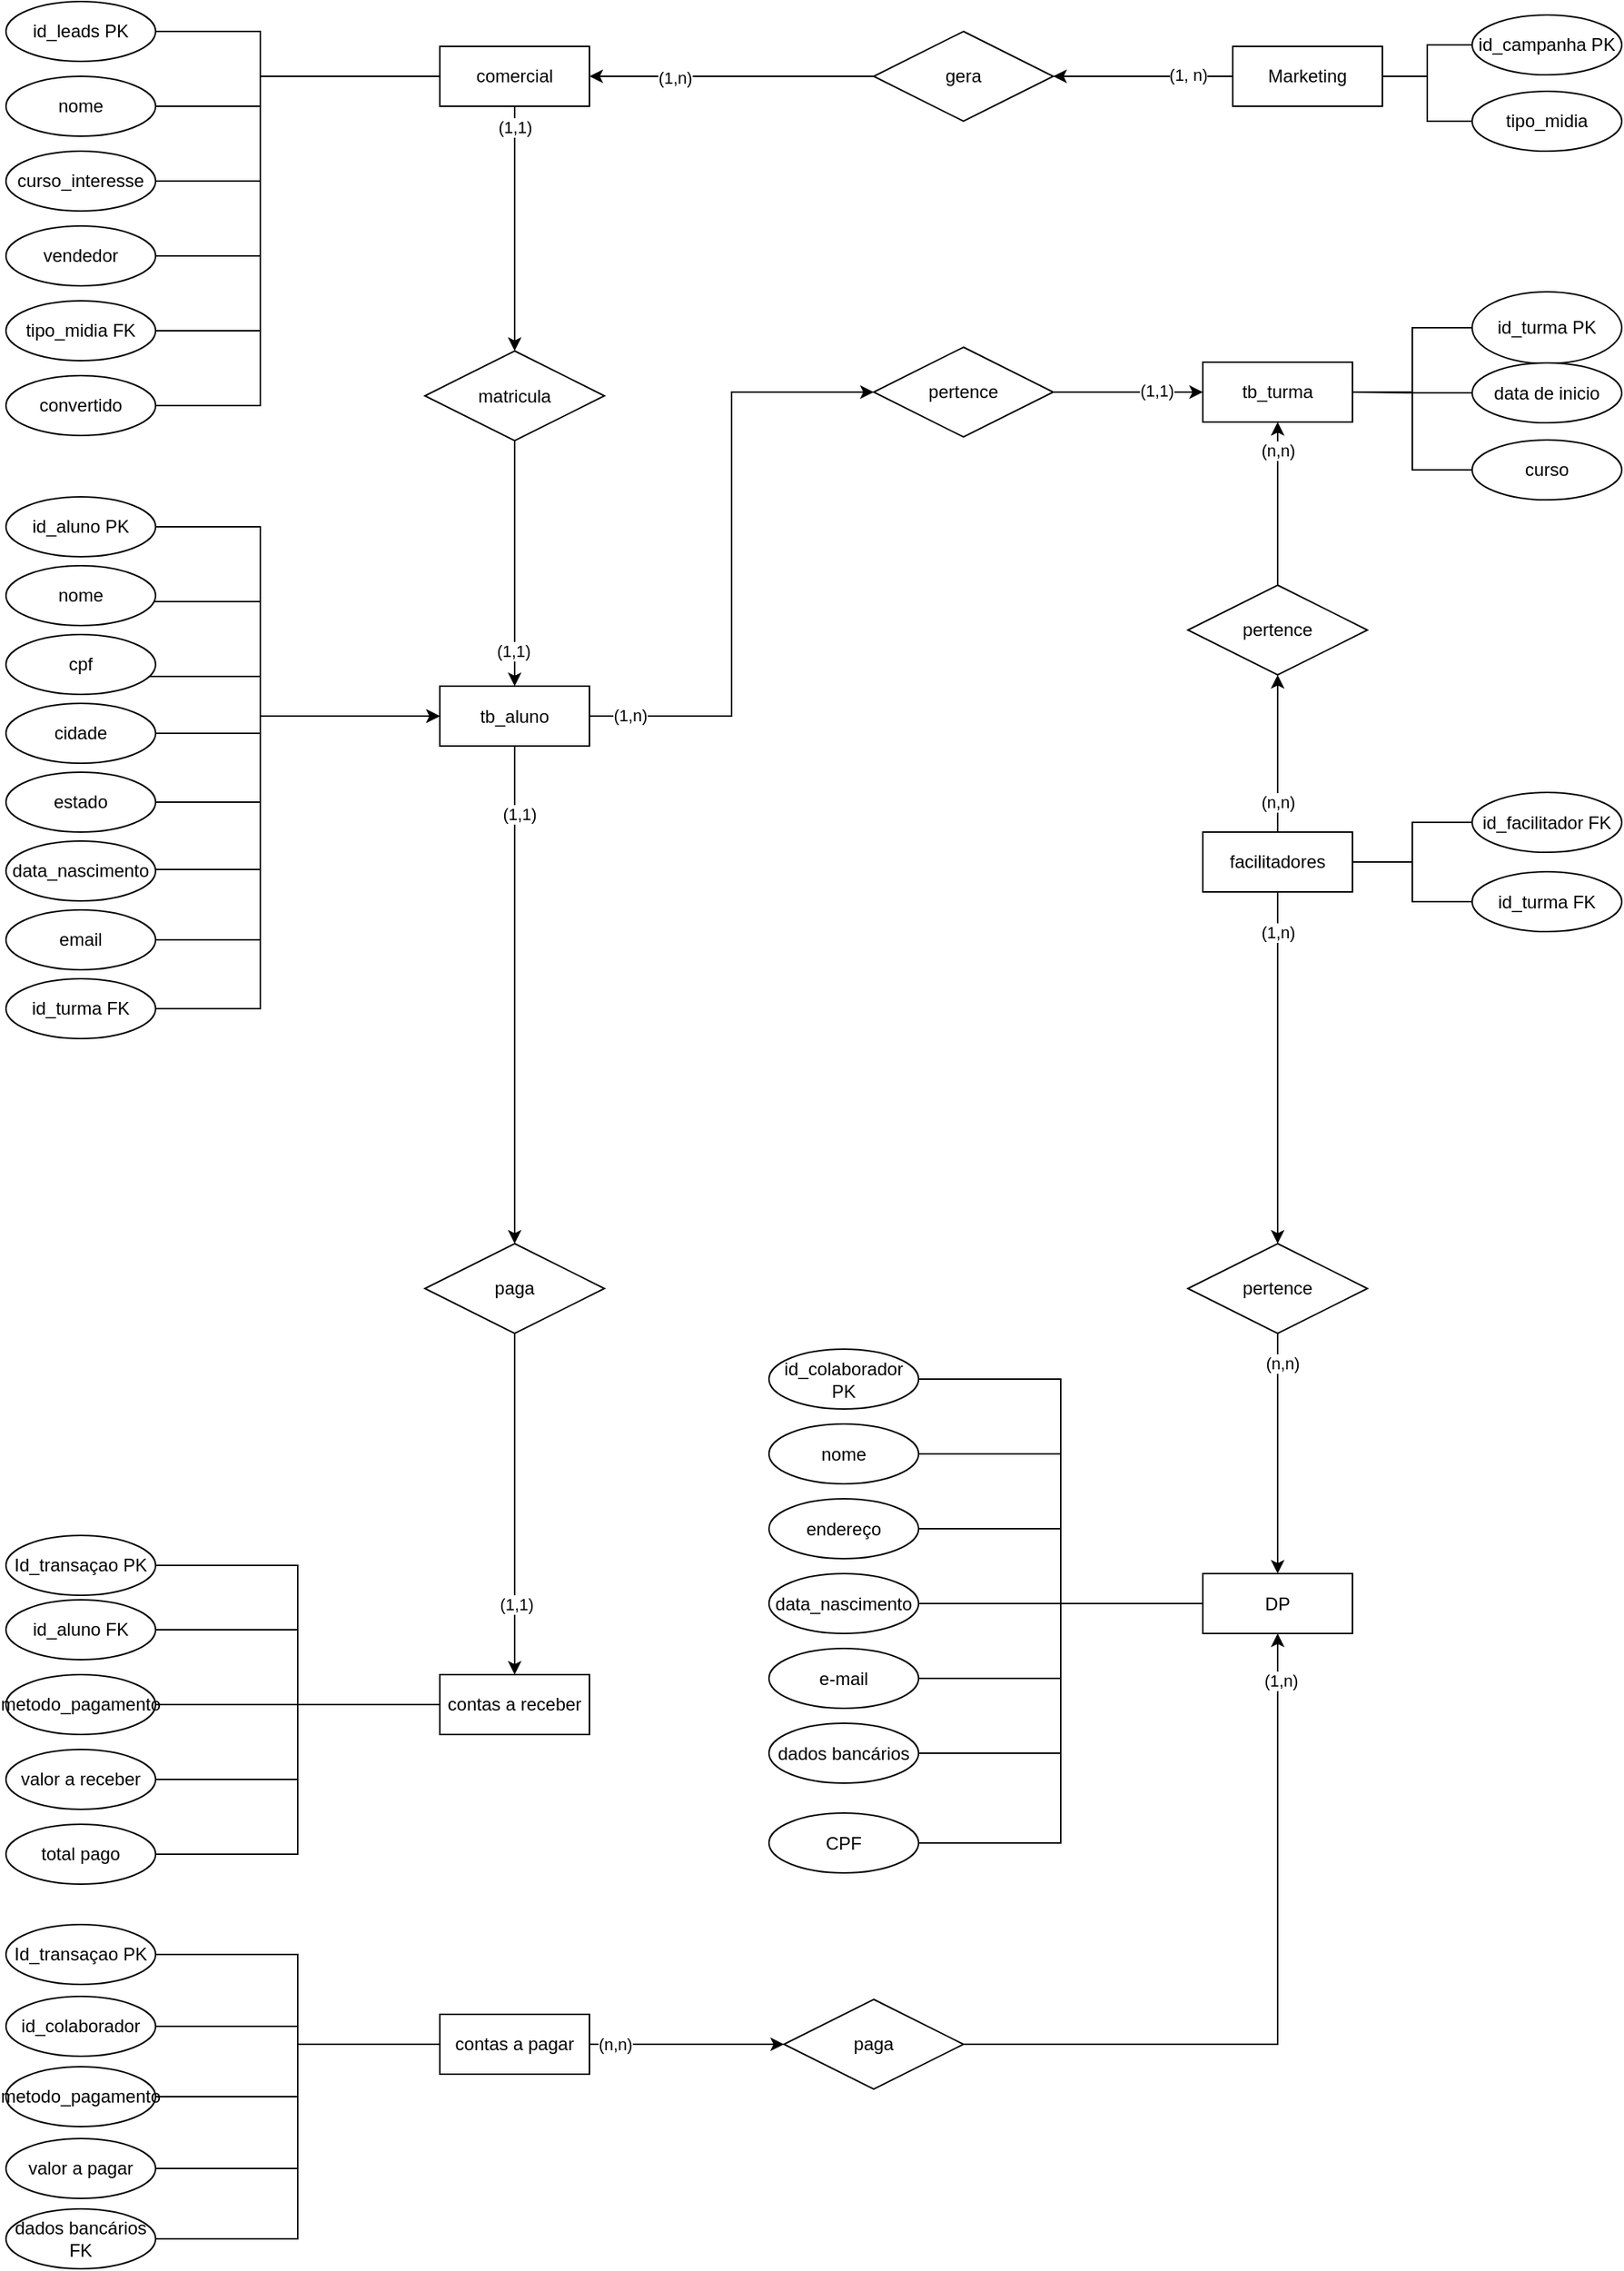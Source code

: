 <mxfile version="16.2.7" type="github">
  <diagram id="YJDorFOKSxrE0az7E-os" name="Page-1">
    <mxGraphModel dx="2595" dy="2390" grid="1" gridSize="10" guides="1" tooltips="1" connect="1" arrows="1" fold="1" page="1" pageScale="1" pageWidth="1169" pageHeight="827" math="0" shadow="0">
      <root>
        <mxCell id="0" />
        <mxCell id="1" parent="0" />
        <mxCell id="yTfPNT7VYN94s2qLSQWw-293" value="" style="edgeStyle=orthogonalEdgeStyle;rounded=0;orthogonalLoop=1;jettySize=auto;html=1;entryX=0;entryY=0.5;entryDx=0;entryDy=0;" parent="1" source="yTfPNT7VYN94s2qLSQWw-297" target="yTfPNT7VYN94s2qLSQWw-324" edge="1">
          <mxGeometry relative="1" as="geometry" />
        </mxCell>
        <mxCell id="yTfPNT7VYN94s2qLSQWw-294" value="(1,n)" style="edgeLabel;html=1;align=center;verticalAlign=middle;resizable=0;points=[];" parent="yTfPNT7VYN94s2qLSQWw-293" vertex="1" connectable="0">
          <mxGeometry x="-0.868" y="2" relative="1" as="geometry">
            <mxPoint y="1" as="offset" />
          </mxGeometry>
        </mxCell>
        <mxCell id="yTfPNT7VYN94s2qLSQWw-295" value="" style="edgeStyle=orthogonalEdgeStyle;rounded=0;orthogonalLoop=1;jettySize=auto;html=1;entryX=0.5;entryY=0;entryDx=0;entryDy=0;" parent="1" source="yTfPNT7VYN94s2qLSQWw-297" target="yTfPNT7VYN94s2qLSQWw-396" edge="1">
          <mxGeometry relative="1" as="geometry">
            <mxPoint x="-830" y="-1044" as="targetPoint" />
          </mxGeometry>
        </mxCell>
        <mxCell id="yTfPNT7VYN94s2qLSQWw-296" value="(1,1)" style="edgeLabel;html=1;align=center;verticalAlign=middle;resizable=0;points=[];" parent="yTfPNT7VYN94s2qLSQWw-295" vertex="1" connectable="0">
          <mxGeometry x="-0.727" y="3" relative="1" as="geometry">
            <mxPoint as="offset" />
          </mxGeometry>
        </mxCell>
        <mxCell id="yTfPNT7VYN94s2qLSQWw-297" value="tb_aluno" style="whiteSpace=wrap;html=1;align=center;" parent="1" vertex="1">
          <mxGeometry x="-810" y="-1162.5" width="100" height="40" as="geometry" />
        </mxCell>
        <mxCell id="yTfPNT7VYN94s2qLSQWw-298" value="" style="edgeStyle=orthogonalEdgeStyle;rounded=0;orthogonalLoop=1;jettySize=auto;html=1;entryX=0;entryY=0.5;entryDx=0;entryDy=0;endArrow=none;endFill=0;" parent="1" source="yTfPNT7VYN94s2qLSQWw-299" target="yTfPNT7VYN94s2qLSQWw-297" edge="1">
          <mxGeometry relative="1" as="geometry">
            <mxPoint x="-920" y="-1269" as="targetPoint" />
            <Array as="points">
              <mxPoint x="-930" y="-1269" />
              <mxPoint x="-930" y="-1142" />
            </Array>
          </mxGeometry>
        </mxCell>
        <mxCell id="yTfPNT7VYN94s2qLSQWw-299" value="id_aluno PK" style="ellipse;whiteSpace=wrap;html=1;align=center;" parent="1" vertex="1">
          <mxGeometry x="-1100" y="-1289" width="100" height="40" as="geometry" />
        </mxCell>
        <mxCell id="yTfPNT7VYN94s2qLSQWw-300" value="" style="edgeStyle=orthogonalEdgeStyle;rounded=0;orthogonalLoop=1;jettySize=auto;html=1;entryX=0;entryY=0.5;entryDx=0;entryDy=0;endArrow=none;endFill=0;" parent="1" source="yTfPNT7VYN94s2qLSQWw-301" target="yTfPNT7VYN94s2qLSQWw-297" edge="1">
          <mxGeometry relative="1" as="geometry">
            <mxPoint x="-920" y="-1219" as="targetPoint" />
            <Array as="points">
              <mxPoint x="-930" y="-1219" />
              <mxPoint x="-930" y="-1142" />
            </Array>
          </mxGeometry>
        </mxCell>
        <mxCell id="yTfPNT7VYN94s2qLSQWw-301" value="nome" style="ellipse;whiteSpace=wrap;html=1;align=center;" parent="1" vertex="1">
          <mxGeometry x="-1100" y="-1243" width="100" height="40" as="geometry" />
        </mxCell>
        <mxCell id="yTfPNT7VYN94s2qLSQWw-302" value="" style="edgeStyle=orthogonalEdgeStyle;rounded=0;orthogonalLoop=1;jettySize=auto;html=1;entryX=0;entryY=0.5;entryDx=0;entryDy=0;endArrow=none;endFill=0;" parent="1" source="yTfPNT7VYN94s2qLSQWw-303" target="yTfPNT7VYN94s2qLSQWw-297" edge="1">
          <mxGeometry relative="1" as="geometry">
            <mxPoint x="-920" y="-1169" as="targetPoint" />
            <Array as="points">
              <mxPoint x="-930" y="-1169" />
              <mxPoint x="-930" y="-1142" />
            </Array>
          </mxGeometry>
        </mxCell>
        <mxCell id="yTfPNT7VYN94s2qLSQWw-303" value="cpf" style="ellipse;whiteSpace=wrap;html=1;align=center;" parent="1" vertex="1">
          <mxGeometry x="-1100" y="-1197" width="100" height="40" as="geometry" />
        </mxCell>
        <mxCell id="yTfPNT7VYN94s2qLSQWw-304" value="" style="edgeStyle=orthogonalEdgeStyle;rounded=0;orthogonalLoop=1;jettySize=auto;html=1;entryX=0;entryY=0.5;entryDx=0;entryDy=0;endArrow=none;endFill=0;exitX=1;exitY=0.5;exitDx=0;exitDy=0;" parent="1" source="yTfPNT7VYN94s2qLSQWw-305" target="yTfPNT7VYN94s2qLSQWw-297" edge="1">
          <mxGeometry relative="1" as="geometry">
            <mxPoint x="-920" y="-1119" as="targetPoint" />
            <Array as="points">
              <mxPoint x="-930" y="-1131" />
              <mxPoint x="-930" y="-1142" />
            </Array>
          </mxGeometry>
        </mxCell>
        <mxCell id="yTfPNT7VYN94s2qLSQWw-305" value="cidade" style="ellipse;whiteSpace=wrap;html=1;align=center;" parent="1" vertex="1">
          <mxGeometry x="-1100" y="-1151" width="100" height="40" as="geometry" />
        </mxCell>
        <mxCell id="yTfPNT7VYN94s2qLSQWw-306" value="" style="edgeStyle=orthogonalEdgeStyle;rounded=0;orthogonalLoop=1;jettySize=auto;html=1;entryX=0;entryY=0.5;entryDx=0;entryDy=0;endArrow=none;endFill=0;" parent="1" source="yTfPNT7VYN94s2qLSQWw-307" target="yTfPNT7VYN94s2qLSQWw-297" edge="1">
          <mxGeometry relative="1" as="geometry">
            <mxPoint x="-920" y="-1069" as="targetPoint" />
            <Array as="points">
              <mxPoint x="-930" y="-1085" />
              <mxPoint x="-930" y="-1142" />
            </Array>
          </mxGeometry>
        </mxCell>
        <mxCell id="yTfPNT7VYN94s2qLSQWw-307" value="estado" style="ellipse;whiteSpace=wrap;html=1;align=center;" parent="1" vertex="1">
          <mxGeometry x="-1100" y="-1105" width="100" height="40" as="geometry" />
        </mxCell>
        <mxCell id="yTfPNT7VYN94s2qLSQWw-308" value="" style="edgeStyle=orthogonalEdgeStyle;rounded=0;orthogonalLoop=1;jettySize=auto;html=1;entryX=0;entryY=0.5;entryDx=0;entryDy=0;endArrow=none;endFill=0;exitX=1;exitY=0.5;exitDx=0;exitDy=0;" parent="1" source="yTfPNT7VYN94s2qLSQWw-309" target="yTfPNT7VYN94s2qLSQWw-297" edge="1">
          <mxGeometry relative="1" as="geometry">
            <mxPoint x="-920" y="-1019" as="targetPoint" />
            <Array as="points">
              <mxPoint x="-930" y="-1040" />
              <mxPoint x="-930" y="-1142" />
            </Array>
          </mxGeometry>
        </mxCell>
        <mxCell id="yTfPNT7VYN94s2qLSQWw-309" value="data_nascimento" style="ellipse;whiteSpace=wrap;html=1;align=center;" parent="1" vertex="1">
          <mxGeometry x="-1100" y="-1059" width="100" height="40" as="geometry" />
        </mxCell>
        <mxCell id="yTfPNT7VYN94s2qLSQWw-310" value="tb_turma" style="whiteSpace=wrap;html=1;align=center;" parent="1" vertex="1">
          <mxGeometry x="-300" y="-1379" width="100" height="40" as="geometry" />
        </mxCell>
        <mxCell id="yTfPNT7VYN94s2qLSQWw-315" value="" style="edgeStyle=orthogonalEdgeStyle;rounded=0;orthogonalLoop=1;jettySize=auto;html=1;entryX=1;entryY=0.5;entryDx=0;entryDy=0;endArrow=none;endFill=0;" parent="1" source="yTfPNT7VYN94s2qLSQWw-316" target="yTfPNT7VYN94s2qLSQWw-310" edge="1">
          <mxGeometry relative="1" as="geometry" />
        </mxCell>
        <mxCell id="yTfPNT7VYN94s2qLSQWw-316" value="id_turma PK" style="ellipse;whiteSpace=wrap;html=1;align=center;flipV=1;" parent="1" vertex="1">
          <mxGeometry x="-120" y="-1426" width="100" height="48" as="geometry" />
        </mxCell>
        <mxCell id="yTfPNT7VYN94s2qLSQWw-319" value="" style="edgeStyle=orthogonalEdgeStyle;rounded=0;orthogonalLoop=1;jettySize=auto;html=1;entryX=1;entryY=0.5;entryDx=0;entryDy=0;endArrow=none;endFill=0;" parent="1" source="yTfPNT7VYN94s2qLSQWw-320" target="yTfPNT7VYN94s2qLSQWw-310" edge="1">
          <mxGeometry relative="1" as="geometry">
            <mxPoint x="-196" y="-1285.5" as="targetPoint" />
          </mxGeometry>
        </mxCell>
        <mxCell id="yTfPNT7VYN94s2qLSQWw-320" value="data de inicio" style="ellipse;whiteSpace=wrap;html=1;align=center;flipV=1;" parent="1" vertex="1">
          <mxGeometry x="-120" y="-1378.5" width="100" height="40" as="geometry" />
        </mxCell>
        <mxCell id="yTfPNT7VYN94s2qLSQWw-321" value="" style="edgeStyle=orthogonalEdgeStyle;rounded=0;orthogonalLoop=1;jettySize=auto;html=1;entryX=1;entryY=0.5;entryDx=0;entryDy=0;endArrow=none;endFill=0;exitX=0;exitY=0.5;exitDx=0;exitDy=0;" parent="1" source="yTfPNT7VYN94s2qLSQWw-322" target="yTfPNT7VYN94s2qLSQWw-310" edge="1">
          <mxGeometry relative="1" as="geometry">
            <mxPoint x="-200" y="-1215.5" as="targetPoint" />
            <mxPoint x="-120" y="-1310.5" as="sourcePoint" />
          </mxGeometry>
        </mxCell>
        <mxCell id="yTfPNT7VYN94s2qLSQWw-322" value="curso" style="ellipse;whiteSpace=wrap;html=1;align=center;flipV=1;" parent="1" vertex="1">
          <mxGeometry x="-120" y="-1327" width="100" height="40" as="geometry" />
        </mxCell>
        <mxCell id="yTfPNT7VYN94s2qLSQWw-323" value="" style="edgeStyle=orthogonalEdgeStyle;rounded=0;orthogonalLoop=1;jettySize=auto;html=1;" parent="1" source="yTfPNT7VYN94s2qLSQWw-324" target="yTfPNT7VYN94s2qLSQWw-310" edge="1">
          <mxGeometry relative="1" as="geometry" />
        </mxCell>
        <mxCell id="asldm5agLRDIXmaxJVd2-7" value="(1,1)" style="edgeLabel;html=1;align=center;verticalAlign=middle;resizable=0;points=[];" parent="yTfPNT7VYN94s2qLSQWw-323" vertex="1" connectable="0">
          <mxGeometry x="0.384" y="1" relative="1" as="geometry">
            <mxPoint as="offset" />
          </mxGeometry>
        </mxCell>
        <mxCell id="yTfPNT7VYN94s2qLSQWw-324" value="pertence" style="shape=rhombus;perimeter=rhombusPerimeter;whiteSpace=wrap;html=1;align=center;" parent="1" vertex="1">
          <mxGeometry x="-520" y="-1389" width="120" height="60" as="geometry" />
        </mxCell>
        <mxCell id="yTfPNT7VYN94s2qLSQWw-325" value="" style="edgeStyle=orthogonalEdgeStyle;rounded=0;orthogonalLoop=1;jettySize=auto;html=1;entryX=0.5;entryY=1;entryDx=0;entryDy=0;exitX=0.5;exitY=0;exitDx=0;exitDy=0;" parent="1" source="yTfPNT7VYN94s2qLSQWw-326" target="yTfPNT7VYN94s2qLSQWw-404" edge="1">
          <mxGeometry relative="1" as="geometry">
            <mxPoint x="-90" y="-957" as="targetPoint" />
          </mxGeometry>
        </mxCell>
        <mxCell id="asldm5agLRDIXmaxJVd2-4" value="(n,n)" style="edgeLabel;html=1;align=center;verticalAlign=middle;resizable=0;points=[];" parent="yTfPNT7VYN94s2qLSQWw-325" vertex="1" connectable="0">
          <mxGeometry x="-0.729" relative="1" as="geometry">
            <mxPoint y="-6" as="offset" />
          </mxGeometry>
        </mxCell>
        <mxCell id="yTfPNT7VYN94s2qLSQWw-326" value="facilitadores" style="whiteSpace=wrap;html=1;align=center;" parent="1" vertex="1">
          <mxGeometry x="-300" y="-1065" width="100" height="40" as="geometry" />
        </mxCell>
        <mxCell id="yTfPNT7VYN94s2qLSQWw-327" value="" style="edgeStyle=orthogonalEdgeStyle;rounded=0;orthogonalLoop=1;jettySize=auto;html=1;endArrow=none;endFill=0;" parent="1" source="yTfPNT7VYN94s2qLSQWw-328" target="yTfPNT7VYN94s2qLSQWw-326" edge="1">
          <mxGeometry relative="1" as="geometry" />
        </mxCell>
        <mxCell id="yTfPNT7VYN94s2qLSQWw-328" value="id_facilitador FK" style="ellipse;whiteSpace=wrap;html=1;align=center;" parent="1" vertex="1">
          <mxGeometry x="-120" y="-1091.5" width="100" height="40" as="geometry" />
        </mxCell>
        <mxCell id="yTfPNT7VYN94s2qLSQWw-329" value="" style="edgeStyle=orthogonalEdgeStyle;rounded=0;orthogonalLoop=1;jettySize=auto;html=1;endArrow=none;endFill=0;" parent="1" source="yTfPNT7VYN94s2qLSQWw-330" target="yTfPNT7VYN94s2qLSQWw-326" edge="1">
          <mxGeometry relative="1" as="geometry" />
        </mxCell>
        <mxCell id="yTfPNT7VYN94s2qLSQWw-330" value="id_turma FK" style="ellipse;whiteSpace=wrap;html=1;align=center;" parent="1" vertex="1">
          <mxGeometry x="-120" y="-1038.5" width="100" height="40" as="geometry" />
        </mxCell>
        <mxCell id="yTfPNT7VYN94s2qLSQWw-331" value="id_colaborador PK" style="ellipse;whiteSpace=wrap;html=1;align=center;" parent="1" vertex="1">
          <mxGeometry x="-590" y="-719.5" width="100" height="40" as="geometry" />
        </mxCell>
        <mxCell id="yTfPNT7VYN94s2qLSQWw-332" value="nome" style="ellipse;whiteSpace=wrap;html=1;align=center;" parent="1" vertex="1">
          <mxGeometry x="-590" y="-669.5" width="100" height="40" as="geometry" />
        </mxCell>
        <mxCell id="yTfPNT7VYN94s2qLSQWw-333" value="endereço" style="ellipse;whiteSpace=wrap;html=1;align=center;" parent="1" vertex="1">
          <mxGeometry x="-590" y="-619.5" width="100" height="40" as="geometry" />
        </mxCell>
        <mxCell id="yTfPNT7VYN94s2qLSQWw-334" value="data_nascimento" style="ellipse;whiteSpace=wrap;html=1;align=center;" parent="1" vertex="1">
          <mxGeometry x="-590" y="-569.5" width="100" height="40" as="geometry" />
        </mxCell>
        <mxCell id="yTfPNT7VYN94s2qLSQWw-335" value="" style="edgeStyle=orthogonalEdgeStyle;rounded=0;orthogonalLoop=1;jettySize=auto;html=1;entryX=0;entryY=0.5;entryDx=0;entryDy=0;endArrow=none;endFill=0;" parent="1" source="yTfPNT7VYN94s2qLSQWw-336" target="yTfPNT7VYN94s2qLSQWw-338" edge="1">
          <mxGeometry relative="1" as="geometry">
            <mxPoint x="-470" y="-503" as="targetPoint" />
          </mxGeometry>
        </mxCell>
        <mxCell id="yTfPNT7VYN94s2qLSQWw-336" value="e-mail" style="ellipse;whiteSpace=wrap;html=1;align=center;" parent="1" vertex="1">
          <mxGeometry x="-590" y="-519.5" width="100" height="40" as="geometry" />
        </mxCell>
        <mxCell id="yTfPNT7VYN94s2qLSQWw-337" value="dados bancários" style="ellipse;whiteSpace=wrap;html=1;align=center;" parent="1" vertex="1">
          <mxGeometry x="-590" y="-469.5" width="100" height="40" as="geometry" />
        </mxCell>
        <mxCell id="yTfPNT7VYN94s2qLSQWw-338" value="DP" style="whiteSpace=wrap;html=1;align=center;" parent="1" vertex="1">
          <mxGeometry x="-300" y="-569.5" width="100" height="40" as="geometry" />
        </mxCell>
        <mxCell id="yTfPNT7VYN94s2qLSQWw-339" value="" style="edgeStyle=orthogonalEdgeStyle;rounded=0;orthogonalLoop=1;jettySize=auto;html=1;entryX=0;entryY=0.5;entryDx=0;entryDy=0;exitX=1;exitY=0.5;exitDx=0;exitDy=0;endArrow=none;endFill=0;" parent="1" source="yTfPNT7VYN94s2qLSQWw-333" target="yTfPNT7VYN94s2qLSQWw-338" edge="1">
          <mxGeometry relative="1" as="geometry">
            <mxPoint x="-510" y="-580" as="targetPoint" />
            <mxPoint x="-424" y="-603" as="sourcePoint" />
          </mxGeometry>
        </mxCell>
        <mxCell id="yTfPNT7VYN94s2qLSQWw-340" value="" style="edgeStyle=orthogonalEdgeStyle;rounded=0;orthogonalLoop=1;jettySize=auto;html=1;entryX=0;entryY=0.5;entryDx=0;entryDy=0;exitX=1;exitY=0.5;exitDx=0;exitDy=0;endArrow=none;endFill=0;" parent="1" source="yTfPNT7VYN94s2qLSQWw-332" target="yTfPNT7VYN94s2qLSQWw-338" edge="1">
          <mxGeometry relative="1" as="geometry">
            <mxPoint x="-424" y="-654" as="sourcePoint" />
            <mxPoint x="-510" y="-580" as="targetPoint" />
          </mxGeometry>
        </mxCell>
        <mxCell id="yTfPNT7VYN94s2qLSQWw-341" value="" style="edgeStyle=orthogonalEdgeStyle;rounded=0;orthogonalLoop=1;jettySize=auto;html=1;entryX=0;entryY=0.5;entryDx=0;entryDy=0;exitX=1;exitY=0.5;exitDx=0;exitDy=0;endArrow=none;endFill=0;" parent="1" source="yTfPNT7VYN94s2qLSQWw-331" target="yTfPNT7VYN94s2qLSQWw-338" edge="1">
          <mxGeometry relative="1" as="geometry">
            <mxPoint x="-424" y="-705" as="sourcePoint" />
            <mxPoint x="-510" y="-580" as="targetPoint" />
          </mxGeometry>
        </mxCell>
        <mxCell id="yTfPNT7VYN94s2qLSQWw-342" value="" style="edgeStyle=orthogonalEdgeStyle;rounded=0;orthogonalLoop=1;jettySize=auto;html=1;entryX=0;entryY=0.5;entryDx=0;entryDy=0;exitX=1;exitY=0.5;exitDx=0;exitDy=0;endArrow=none;endFill=0;" parent="1" source="yTfPNT7VYN94s2qLSQWw-334" target="yTfPNT7VYN94s2qLSQWw-338" edge="1">
          <mxGeometry relative="1" as="geometry">
            <mxPoint x="-510" y="-580" as="targetPoint" />
            <mxPoint x="-424" y="-552" as="sourcePoint" />
          </mxGeometry>
        </mxCell>
        <mxCell id="yTfPNT7VYN94s2qLSQWw-343" value="" style="edgeStyle=orthogonalEdgeStyle;rounded=0;orthogonalLoop=1;jettySize=auto;html=1;entryX=0;entryY=0.5;entryDx=0;entryDy=0;exitX=1;exitY=0.5;exitDx=0;exitDy=0;endArrow=none;endFill=0;" parent="1" source="yTfPNT7VYN94s2qLSQWw-337" target="yTfPNT7VYN94s2qLSQWw-338" edge="1">
          <mxGeometry relative="1" as="geometry">
            <mxPoint x="-510" y="-580" as="targetPoint" />
            <mxPoint x="-424" y="-450" as="sourcePoint" />
          </mxGeometry>
        </mxCell>
        <mxCell id="yTfPNT7VYN94s2qLSQWw-344" value="" style="edgeStyle=orthogonalEdgeStyle;rounded=0;orthogonalLoop=1;jettySize=auto;html=1;entryX=0;entryY=0.5;entryDx=0;entryDy=0;endArrow=none;endFill=0;" parent="1" source="yTfPNT7VYN94s2qLSQWw-345" target="yTfPNT7VYN94s2qLSQWw-338" edge="1">
          <mxGeometry relative="1" as="geometry">
            <mxPoint x="-460" y="-375" as="targetPoint" />
          </mxGeometry>
        </mxCell>
        <mxCell id="yTfPNT7VYN94s2qLSQWw-345" value="CPF" style="ellipse;whiteSpace=wrap;html=1;align=center;" parent="1" vertex="1">
          <mxGeometry x="-590" y="-409.5" width="100" height="40" as="geometry" />
        </mxCell>
        <mxCell id="yTfPNT7VYN94s2qLSQWw-346" value="contas a receber" style="whiteSpace=wrap;html=1;align=center;" parent="1" vertex="1">
          <mxGeometry x="-810" y="-502" width="100" height="40" as="geometry" />
        </mxCell>
        <mxCell id="yTfPNT7VYN94s2qLSQWw-347" value="" style="edgeStyle=orthogonalEdgeStyle;rounded=0;orthogonalLoop=1;jettySize=auto;html=1;entryX=0;entryY=0.5;entryDx=0;entryDy=0;endArrow=none;endFill=0;" parent="1" source="yTfPNT7VYN94s2qLSQWw-348" target="yTfPNT7VYN94s2qLSQWw-346" edge="1">
          <mxGeometry relative="1" as="geometry">
            <mxPoint x="-920" y="-532" as="targetPoint" />
          </mxGeometry>
        </mxCell>
        <mxCell id="yTfPNT7VYN94s2qLSQWw-348" value="id_aluno FK" style="ellipse;whiteSpace=wrap;html=1;align=center;" parent="1" vertex="1">
          <mxGeometry x="-1100" y="-552" width="100" height="40" as="geometry" />
        </mxCell>
        <mxCell id="yTfPNT7VYN94s2qLSQWw-349" value="" style="edgeStyle=orthogonalEdgeStyle;rounded=0;orthogonalLoop=1;jettySize=auto;html=1;entryX=0;entryY=0.5;entryDx=0;entryDy=0;endArrow=none;endFill=0;" parent="1" source="yTfPNT7VYN94s2qLSQWw-350" target="yTfPNT7VYN94s2qLSQWw-346" edge="1">
          <mxGeometry relative="1" as="geometry">
            <mxPoint x="-920" y="-482" as="targetPoint" />
          </mxGeometry>
        </mxCell>
        <mxCell id="yTfPNT7VYN94s2qLSQWw-350" value="metodo_pagamento" style="ellipse;whiteSpace=wrap;html=1;align=center;" parent="1" vertex="1">
          <mxGeometry x="-1100" y="-502" width="100" height="40" as="geometry" />
        </mxCell>
        <mxCell id="yTfPNT7VYN94s2qLSQWw-351" value="" style="edgeStyle=orthogonalEdgeStyle;rounded=0;orthogonalLoop=1;jettySize=auto;html=1;entryX=0;entryY=0.5;entryDx=0;entryDy=0;endArrow=none;endFill=0;" parent="1" source="yTfPNT7VYN94s2qLSQWw-352" target="yTfPNT7VYN94s2qLSQWw-346" edge="1">
          <mxGeometry relative="1" as="geometry">
            <mxPoint x="-920" y="-432" as="targetPoint" />
          </mxGeometry>
        </mxCell>
        <mxCell id="yTfPNT7VYN94s2qLSQWw-352" value="valor a receber" style="ellipse;whiteSpace=wrap;html=1;align=center;" parent="1" vertex="1">
          <mxGeometry x="-1100" y="-452" width="100" height="40" as="geometry" />
        </mxCell>
        <mxCell id="yTfPNT7VYN94s2qLSQWw-353" value="" style="edgeStyle=orthogonalEdgeStyle;rounded=0;orthogonalLoop=1;jettySize=auto;html=1;entryX=0;entryY=0.5;entryDx=0;entryDy=0;endArrow=none;endFill=0;" parent="1" source="yTfPNT7VYN94s2qLSQWw-354" target="yTfPNT7VYN94s2qLSQWw-346" edge="1">
          <mxGeometry relative="1" as="geometry">
            <mxPoint x="-920" y="-382" as="targetPoint" />
          </mxGeometry>
        </mxCell>
        <mxCell id="yTfPNT7VYN94s2qLSQWw-354" value="total pago" style="ellipse;whiteSpace=wrap;html=1;align=center;" parent="1" vertex="1">
          <mxGeometry x="-1100" y="-402" width="100" height="40" as="geometry" />
        </mxCell>
        <mxCell id="yTfPNT7VYN94s2qLSQWw-355" value="" style="edgeStyle=orthogonalEdgeStyle;rounded=0;orthogonalLoop=1;jettySize=auto;html=1;entryX=0;entryY=0.5;entryDx=0;entryDy=0;endArrow=none;endFill=0;" parent="1" source="yTfPNT7VYN94s2qLSQWw-356" target="yTfPNT7VYN94s2qLSQWw-346" edge="1">
          <mxGeometry relative="1" as="geometry">
            <mxPoint x="-920" y="-575" as="targetPoint" />
          </mxGeometry>
        </mxCell>
        <mxCell id="yTfPNT7VYN94s2qLSQWw-356" value="Id_transaçao PK" style="ellipse;whiteSpace=wrap;html=1;align=center;" parent="1" vertex="1">
          <mxGeometry x="-1100" y="-595" width="100" height="40" as="geometry" />
        </mxCell>
        <mxCell id="yTfPNT7VYN94s2qLSQWw-357" value="" style="edgeStyle=orthogonalEdgeStyle;rounded=0;orthogonalLoop=1;jettySize=auto;html=1;entryX=0;entryY=0.5;entryDx=0;entryDy=0;" parent="1" source="yTfPNT7VYN94s2qLSQWw-359" target="yTfPNT7VYN94s2qLSQWw-399" edge="1">
          <mxGeometry relative="1" as="geometry">
            <mxPoint x="-680" y="-245" as="targetPoint" />
          </mxGeometry>
        </mxCell>
        <mxCell id="yTfPNT7VYN94s2qLSQWw-358" value="(n,n)" style="edgeLabel;html=1;align=center;verticalAlign=middle;resizable=0;points=[];" parent="yTfPNT7VYN94s2qLSQWw-357" vertex="1" connectable="0">
          <mxGeometry x="-0.744" relative="1" as="geometry">
            <mxPoint as="offset" />
          </mxGeometry>
        </mxCell>
        <mxCell id="yTfPNT7VYN94s2qLSQWw-359" value="contas a pagar" style="whiteSpace=wrap;html=1;align=center;" parent="1" vertex="1">
          <mxGeometry x="-810" y="-275" width="100" height="40" as="geometry" />
        </mxCell>
        <mxCell id="yTfPNT7VYN94s2qLSQWw-360" value="" style="edgeStyle=orthogonalEdgeStyle;rounded=0;orthogonalLoop=1;jettySize=auto;html=1;entryX=0;entryY=0.5;entryDx=0;entryDy=0;endArrow=none;endFill=0;startArrow=none;startFill=0;" parent="1" source="yTfPNT7VYN94s2qLSQWw-361" target="yTfPNT7VYN94s2qLSQWw-359" edge="1">
          <mxGeometry relative="1" as="geometry">
            <mxPoint x="-900" y="-272" as="targetPoint" />
          </mxGeometry>
        </mxCell>
        <mxCell id="yTfPNT7VYN94s2qLSQWw-361" value="id_colaborador" style="ellipse;whiteSpace=wrap;html=1;align=center;" parent="1" vertex="1">
          <mxGeometry x="-1100" y="-287" width="100" height="40" as="geometry" />
        </mxCell>
        <mxCell id="yTfPNT7VYN94s2qLSQWw-362" value="" style="edgeStyle=orthogonalEdgeStyle;rounded=0;orthogonalLoop=1;jettySize=auto;html=1;entryX=0;entryY=0.5;entryDx=0;entryDy=0;endArrow=none;endFill=0;startArrow=none;startFill=0;" parent="1" source="yTfPNT7VYN94s2qLSQWw-363" target="yTfPNT7VYN94s2qLSQWw-359" edge="1">
          <mxGeometry relative="1" as="geometry">
            <mxPoint x="-900" y="-222" as="targetPoint" />
          </mxGeometry>
        </mxCell>
        <mxCell id="yTfPNT7VYN94s2qLSQWw-363" value="metodo_pagamento" style="ellipse;whiteSpace=wrap;html=1;align=center;" parent="1" vertex="1">
          <mxGeometry x="-1100" y="-240" width="100" height="40" as="geometry" />
        </mxCell>
        <mxCell id="yTfPNT7VYN94s2qLSQWw-364" value="" style="edgeStyle=orthogonalEdgeStyle;rounded=0;orthogonalLoop=1;jettySize=auto;html=1;entryX=0;entryY=0.5;entryDx=0;entryDy=0;endArrow=none;endFill=0;startArrow=none;startFill=0;" parent="1" source="yTfPNT7VYN94s2qLSQWw-365" target="yTfPNT7VYN94s2qLSQWw-359" edge="1">
          <mxGeometry relative="1" as="geometry">
            <mxPoint x="-900" y="-172" as="targetPoint" />
          </mxGeometry>
        </mxCell>
        <mxCell id="yTfPNT7VYN94s2qLSQWw-365" value="valor a pagar" style="ellipse;whiteSpace=wrap;html=1;align=center;" parent="1" vertex="1">
          <mxGeometry x="-1100" y="-192" width="100" height="40" as="geometry" />
        </mxCell>
        <mxCell id="yTfPNT7VYN94s2qLSQWw-366" value="" style="edgeStyle=orthogonalEdgeStyle;rounded=0;orthogonalLoop=1;jettySize=auto;html=1;entryX=0;entryY=0.5;entryDx=0;entryDy=0;endArrow=none;endFill=0;startArrow=none;startFill=0;" parent="1" source="yTfPNT7VYN94s2qLSQWw-367" target="yTfPNT7VYN94s2qLSQWw-359" edge="1">
          <mxGeometry relative="1" as="geometry">
            <mxPoint x="-900" y="-315" as="targetPoint" />
          </mxGeometry>
        </mxCell>
        <mxCell id="yTfPNT7VYN94s2qLSQWw-367" value="Id_transaçao PK" style="ellipse;whiteSpace=wrap;html=1;align=center;" parent="1" vertex="1">
          <mxGeometry x="-1100" y="-335" width="100" height="40" as="geometry" />
        </mxCell>
        <mxCell id="yTfPNT7VYN94s2qLSQWw-368" value="comercial" style="whiteSpace=wrap;html=1;align=center;" parent="1" vertex="1">
          <mxGeometry x="-810" y="-1590" width="100" height="40" as="geometry" />
        </mxCell>
        <mxCell id="yTfPNT7VYN94s2qLSQWw-369" value="" style="edgeStyle=orthogonalEdgeStyle;rounded=0;orthogonalLoop=1;jettySize=auto;html=1;entryX=0;entryY=0.5;entryDx=0;entryDy=0;endArrow=none;endFill=0;" parent="1" source="yTfPNT7VYN94s2qLSQWw-370" target="yTfPNT7VYN94s2qLSQWw-368" edge="1">
          <mxGeometry relative="1" as="geometry">
            <mxPoint x="-920" y="-1600" as="targetPoint" />
            <Array as="points">
              <mxPoint x="-930" y="-1600" />
              <mxPoint x="-930" y="-1570" />
            </Array>
          </mxGeometry>
        </mxCell>
        <mxCell id="yTfPNT7VYN94s2qLSQWw-370" value="id_leads PK" style="ellipse;whiteSpace=wrap;html=1;align=center;" parent="1" vertex="1">
          <mxGeometry x="-1100" y="-1620" width="100" height="40" as="geometry" />
        </mxCell>
        <mxCell id="yTfPNT7VYN94s2qLSQWw-371" value="" style="edgeStyle=orthogonalEdgeStyle;rounded=0;orthogonalLoop=1;jettySize=auto;html=1;entryX=0;entryY=0.5;entryDx=0;entryDy=0;endArrow=none;endFill=0;" parent="1" source="yTfPNT7VYN94s2qLSQWw-372" target="yTfPNT7VYN94s2qLSQWw-368" edge="1">
          <mxGeometry relative="1" as="geometry">
            <mxPoint x="-920" y="-1550" as="targetPoint" />
            <Array as="points">
              <mxPoint x="-930" y="-1550" />
              <mxPoint x="-930" y="-1570" />
            </Array>
          </mxGeometry>
        </mxCell>
        <mxCell id="yTfPNT7VYN94s2qLSQWw-372" value="nome" style="ellipse;whiteSpace=wrap;html=1;align=center;" parent="1" vertex="1">
          <mxGeometry x="-1100" y="-1570" width="100" height="40" as="geometry" />
        </mxCell>
        <mxCell id="yTfPNT7VYN94s2qLSQWw-373" value="" style="edgeStyle=orthogonalEdgeStyle;rounded=0;orthogonalLoop=1;jettySize=auto;html=1;entryX=0;entryY=0.5;entryDx=0;entryDy=0;endArrow=none;endFill=0;" parent="1" source="yTfPNT7VYN94s2qLSQWw-374" target="yTfPNT7VYN94s2qLSQWw-368" edge="1">
          <mxGeometry relative="1" as="geometry">
            <mxPoint x="-920" y="-1500" as="targetPoint" />
            <Array as="points">
              <mxPoint x="-930" y="-1500" />
              <mxPoint x="-930" y="-1570" />
            </Array>
          </mxGeometry>
        </mxCell>
        <mxCell id="yTfPNT7VYN94s2qLSQWw-374" value="curso_interesse" style="ellipse;whiteSpace=wrap;html=1;align=center;" parent="1" vertex="1">
          <mxGeometry x="-1100" y="-1520" width="100" height="40" as="geometry" />
        </mxCell>
        <mxCell id="yTfPNT7VYN94s2qLSQWw-375" value="" style="edgeStyle=orthogonalEdgeStyle;rounded=0;orthogonalLoop=1;jettySize=auto;html=1;entryX=0;entryY=0.5;entryDx=0;entryDy=0;endArrow=none;endFill=0;" parent="1" source="yTfPNT7VYN94s2qLSQWw-376" target="yTfPNT7VYN94s2qLSQWw-368" edge="1">
          <mxGeometry relative="1" as="geometry">
            <mxPoint x="-920" y="-1450" as="targetPoint" />
            <Array as="points">
              <mxPoint x="-930" y="-1450" />
              <mxPoint x="-930" y="-1570" />
            </Array>
          </mxGeometry>
        </mxCell>
        <mxCell id="yTfPNT7VYN94s2qLSQWw-376" value="vendedor" style="ellipse;whiteSpace=wrap;html=1;align=center;" parent="1" vertex="1">
          <mxGeometry x="-1100" y="-1470" width="100" height="40" as="geometry" />
        </mxCell>
        <mxCell id="yTfPNT7VYN94s2qLSQWw-377" value="" style="edgeStyle=orthogonalEdgeStyle;rounded=0;orthogonalLoop=1;jettySize=auto;html=1;entryX=0;entryY=0.5;entryDx=0;entryDy=0;endArrow=none;endFill=0;" parent="1" source="yTfPNT7VYN94s2qLSQWw-378" target="yTfPNT7VYN94s2qLSQWw-368" edge="1">
          <mxGeometry relative="1" as="geometry">
            <mxPoint x="-920" y="-1400" as="targetPoint" />
            <Array as="points">
              <mxPoint x="-930" y="-1400" />
              <mxPoint x="-930" y="-1570" />
            </Array>
          </mxGeometry>
        </mxCell>
        <mxCell id="yTfPNT7VYN94s2qLSQWw-378" value="tipo_midia FK" style="ellipse;whiteSpace=wrap;html=1;align=center;" parent="1" vertex="1">
          <mxGeometry x="-1100" y="-1420" width="100" height="40" as="geometry" />
        </mxCell>
        <mxCell id="yTfPNT7VYN94s2qLSQWw-379" value="" style="edgeStyle=orthogonalEdgeStyle;rounded=0;orthogonalLoop=1;jettySize=auto;html=1;entryX=0;entryY=0.5;entryDx=0;entryDy=0;endArrow=none;endFill=0;" parent="1" source="yTfPNT7VYN94s2qLSQWw-380" target="yTfPNT7VYN94s2qLSQWw-368" edge="1">
          <mxGeometry relative="1" as="geometry">
            <mxPoint x="-920" y="-1350" as="targetPoint" />
            <Array as="points">
              <mxPoint x="-930" y="-1350" />
              <mxPoint x="-930" y="-1570" />
            </Array>
          </mxGeometry>
        </mxCell>
        <mxCell id="yTfPNT7VYN94s2qLSQWw-380" value="convertido" style="ellipse;whiteSpace=wrap;html=1;align=center;" parent="1" vertex="1">
          <mxGeometry x="-1100" y="-1370" width="100" height="40" as="geometry" />
        </mxCell>
        <mxCell id="yTfPNT7VYN94s2qLSQWw-381" value="" style="edgeStyle=orthogonalEdgeStyle;rounded=0;orthogonalLoop=1;jettySize=auto;html=1;entryX=1;entryY=0.5;entryDx=0;entryDy=0;" parent="1" source="yTfPNT7VYN94s2qLSQWw-383" target="yTfPNT7VYN94s2qLSQWw-401" edge="1">
          <mxGeometry relative="1" as="geometry">
            <mxPoint x="-480" y="-1480" as="targetPoint" />
          </mxGeometry>
        </mxCell>
        <mxCell id="yTfPNT7VYN94s2qLSQWw-382" value="(1, n)" style="edgeLabel;html=1;align=center;verticalAlign=middle;resizable=0;points=[];" parent="yTfPNT7VYN94s2qLSQWw-381" vertex="1" connectable="0">
          <mxGeometry x="-0.618" y="-2" relative="1" as="geometry">
            <mxPoint x="-7" y="1" as="offset" />
          </mxGeometry>
        </mxCell>
        <mxCell id="yTfPNT7VYN94s2qLSQWw-383" value="Marketing" style="whiteSpace=wrap;html=1;align=center;" parent="1" vertex="1">
          <mxGeometry x="-280" y="-1590" width="100" height="40" as="geometry" />
        </mxCell>
        <mxCell id="yTfPNT7VYN94s2qLSQWw-384" value="" style="edgeStyle=orthogonalEdgeStyle;rounded=0;orthogonalLoop=1;jettySize=auto;html=1;entryX=1;entryY=0.5;entryDx=0;entryDy=0;endArrow=none;endFill=0;" parent="1" source="yTfPNT7VYN94s2qLSQWw-385" target="yTfPNT7VYN94s2qLSQWw-383" edge="1">
          <mxGeometry relative="1" as="geometry" />
        </mxCell>
        <mxCell id="yTfPNT7VYN94s2qLSQWw-385" value="tipo_midia" style="ellipse;whiteSpace=wrap;html=1;align=center;flipV=1;" parent="1" vertex="1">
          <mxGeometry x="-120" y="-1560" width="100" height="40" as="geometry" />
        </mxCell>
        <mxCell id="yTfPNT7VYN94s2qLSQWw-386" value="" style="edgeStyle=orthogonalEdgeStyle;rounded=0;orthogonalLoop=1;jettySize=auto;html=1;entryX=1;entryY=0.5;entryDx=0;entryDy=0;endArrow=none;endFill=0;" parent="1" source="yTfPNT7VYN94s2qLSQWw-387" target="yTfPNT7VYN94s2qLSQWw-383" edge="1">
          <mxGeometry relative="1" as="geometry" />
        </mxCell>
        <mxCell id="yTfPNT7VYN94s2qLSQWw-387" value="id_campanha PK" style="ellipse;whiteSpace=wrap;html=1;align=center;flipV=1;" parent="1" vertex="1">
          <mxGeometry x="-120" y="-1611" width="100" height="40" as="geometry" />
        </mxCell>
        <mxCell id="yTfPNT7VYN94s2qLSQWw-388" value="" style="edgeStyle=orthogonalEdgeStyle;rounded=0;orthogonalLoop=1;jettySize=auto;html=1;entryX=0.5;entryY=1;entryDx=0;entryDy=0;startArrow=classic;startFill=1;endArrow=none;endFill=0;" parent="1" source="yTfPNT7VYN94s2qLSQWw-390" target="yTfPNT7VYN94s2qLSQWw-368" edge="1">
          <mxGeometry relative="1" as="geometry">
            <Array as="points">
              <mxPoint x="-760" y="-1420" />
              <mxPoint x="-760" y="-1420" />
            </Array>
          </mxGeometry>
        </mxCell>
        <mxCell id="yTfPNT7VYN94s2qLSQWw-389" value="(1,1)" style="edgeLabel;html=1;align=center;verticalAlign=middle;resizable=0;points=[];" parent="yTfPNT7VYN94s2qLSQWw-388" vertex="1" connectable="0">
          <mxGeometry x="0.513" y="-1" relative="1" as="geometry">
            <mxPoint x="-1" y="-26" as="offset" />
          </mxGeometry>
        </mxCell>
        <mxCell id="yTfPNT7VYN94s2qLSQWw-390" value="matricula" style="shape=rhombus;perimeter=rhombusPerimeter;whiteSpace=wrap;html=1;align=center;" parent="1" vertex="1">
          <mxGeometry x="-820" y="-1386.5" width="120" height="60" as="geometry" />
        </mxCell>
        <mxCell id="yTfPNT7VYN94s2qLSQWw-391" value="" style="edgeStyle=orthogonalEdgeStyle;rounded=0;orthogonalLoop=1;jettySize=auto;html=1;entryX=0.5;entryY=1;entryDx=0;entryDy=0;startArrow=classic;startFill=1;endArrow=none;endFill=0;exitX=0.5;exitY=0;exitDx=0;exitDy=0;" parent="1" source="yTfPNT7VYN94s2qLSQWw-394" target="yTfPNT7VYN94s2qLSQWw-326" edge="1">
          <mxGeometry relative="1" as="geometry">
            <mxPoint x="-250" y="-790" as="targetPoint" />
          </mxGeometry>
        </mxCell>
        <mxCell id="yTfPNT7VYN94s2qLSQWw-392" value="(1,n)" style="edgeLabel;html=1;align=center;verticalAlign=middle;resizable=0;points=[];" parent="yTfPNT7VYN94s2qLSQWw-391" vertex="1" connectable="0">
          <mxGeometry x="0.578" relative="1" as="geometry">
            <mxPoint y="-23" as="offset" />
          </mxGeometry>
        </mxCell>
        <mxCell id="lmifUTo95L_frAYQCKhQ-8" value="" style="edgeStyle=orthogonalEdgeStyle;rounded=0;orthogonalLoop=1;jettySize=auto;html=1;" parent="1" source="yTfPNT7VYN94s2qLSQWw-394" target="yTfPNT7VYN94s2qLSQWw-338" edge="1">
          <mxGeometry relative="1" as="geometry" />
        </mxCell>
        <mxCell id="lmifUTo95L_frAYQCKhQ-9" value="(n,n)" style="edgeLabel;html=1;align=center;verticalAlign=middle;resizable=0;points=[];" parent="lmifUTo95L_frAYQCKhQ-8" vertex="1" connectable="0">
          <mxGeometry x="0.135" y="3" relative="1" as="geometry">
            <mxPoint y="-71" as="offset" />
          </mxGeometry>
        </mxCell>
        <mxCell id="yTfPNT7VYN94s2qLSQWw-394" value="pertence" style="shape=rhombus;perimeter=rhombusPerimeter;whiteSpace=wrap;html=1;align=center;" parent="1" vertex="1">
          <mxGeometry x="-310" y="-790" width="120" height="60" as="geometry" />
        </mxCell>
        <mxCell id="yTfPNT7VYN94s2qLSQWw-395" value="" style="edgeStyle=orthogonalEdgeStyle;rounded=0;orthogonalLoop=1;jettySize=auto;html=1;entryX=0.5;entryY=0;entryDx=0;entryDy=0;" parent="1" source="yTfPNT7VYN94s2qLSQWw-396" target="yTfPNT7VYN94s2qLSQWw-346" edge="1">
          <mxGeometry relative="1" as="geometry">
            <mxPoint x="-830" y="-634" as="targetPoint" />
          </mxGeometry>
        </mxCell>
        <mxCell id="asldm5agLRDIXmaxJVd2-2" value="(1,1)" style="edgeLabel;html=1;align=center;verticalAlign=middle;resizable=0;points=[];" parent="yTfPNT7VYN94s2qLSQWw-395" vertex="1" connectable="0">
          <mxGeometry x="0.583" y="1" relative="1" as="geometry">
            <mxPoint as="offset" />
          </mxGeometry>
        </mxCell>
        <mxCell id="yTfPNT7VYN94s2qLSQWw-396" value="paga" style="shape=rhombus;perimeter=rhombusPerimeter;whiteSpace=wrap;html=1;align=center;" parent="1" vertex="1">
          <mxGeometry x="-820" y="-790" width="120" height="60" as="geometry" />
        </mxCell>
        <mxCell id="yTfPNT7VYN94s2qLSQWw-397" value="" style="endArrow=classic;html=1;rounded=0;entryX=0.5;entryY=0;entryDx=0;entryDy=0;exitX=0.5;exitY=1;exitDx=0;exitDy=0;endFill=1;" parent="1" source="yTfPNT7VYN94s2qLSQWw-390" target="yTfPNT7VYN94s2qLSQWw-297" edge="1">
          <mxGeometry relative="1" as="geometry">
            <mxPoint x="-1170" y="-1340" as="sourcePoint" />
            <mxPoint x="-1010" y="-1340" as="targetPoint" />
          </mxGeometry>
        </mxCell>
        <mxCell id="asldm5agLRDIXmaxJVd2-1" value="(1,1)" style="edgeLabel;html=1;align=center;verticalAlign=middle;resizable=0;points=[];" parent="yTfPNT7VYN94s2qLSQWw-397" vertex="1" connectable="0">
          <mxGeometry x="0.701" y="-1" relative="1" as="geometry">
            <mxPoint y="1" as="offset" />
          </mxGeometry>
        </mxCell>
        <mxCell id="yTfPNT7VYN94s2qLSQWw-398" value="" style="edgeStyle=orthogonalEdgeStyle;rounded=0;orthogonalLoop=1;jettySize=auto;html=1;entryX=0.5;entryY=1;entryDx=0;entryDy=0;" parent="1" source="yTfPNT7VYN94s2qLSQWw-399" target="yTfPNT7VYN94s2qLSQWw-338" edge="1">
          <mxGeometry relative="1" as="geometry">
            <mxPoint x="-150" y="-245" as="targetPoint" />
          </mxGeometry>
        </mxCell>
        <mxCell id="asldm5agLRDIXmaxJVd2-3" value="(1,n)" style="edgeLabel;html=1;align=center;verticalAlign=middle;resizable=0;points=[];" parent="yTfPNT7VYN94s2qLSQWw-398" vertex="1" connectable="0">
          <mxGeometry x="0.869" y="-2" relative="1" as="geometry">
            <mxPoint as="offset" />
          </mxGeometry>
        </mxCell>
        <mxCell id="yTfPNT7VYN94s2qLSQWw-399" value="paga" style="shape=rhombus;perimeter=rhombusPerimeter;whiteSpace=wrap;html=1;align=center;" parent="1" vertex="1">
          <mxGeometry x="-580" y="-285" width="120" height="60" as="geometry" />
        </mxCell>
        <mxCell id="yTfPNT7VYN94s2qLSQWw-400" value="" style="edgeStyle=orthogonalEdgeStyle;rounded=0;orthogonalLoop=1;jettySize=auto;html=1;entryX=1;entryY=0.5;entryDx=0;entryDy=0;" parent="1" source="yTfPNT7VYN94s2qLSQWw-401" target="yTfPNT7VYN94s2qLSQWw-368" edge="1">
          <mxGeometry relative="1" as="geometry">
            <mxPoint x="-730" y="-1475" as="targetPoint" />
          </mxGeometry>
        </mxCell>
        <mxCell id="asldm5agLRDIXmaxJVd2-5" value="(1,n)" style="edgeLabel;html=1;align=center;verticalAlign=middle;resizable=0;points=[];" parent="yTfPNT7VYN94s2qLSQWw-400" vertex="1" connectable="0">
          <mxGeometry x="0.4" y="1" relative="1" as="geometry">
            <mxPoint as="offset" />
          </mxGeometry>
        </mxCell>
        <mxCell id="yTfPNT7VYN94s2qLSQWw-401" value="gera" style="shape=rhombus;perimeter=rhombusPerimeter;whiteSpace=wrap;html=1;align=center;" parent="1" vertex="1">
          <mxGeometry x="-520" y="-1600" width="120" height="60" as="geometry" />
        </mxCell>
        <mxCell id="yTfPNT7VYN94s2qLSQWw-402" value="" style="edgeStyle=orthogonalEdgeStyle;rounded=0;orthogonalLoop=1;jettySize=auto;html=1;entryX=0.5;entryY=1;entryDx=0;entryDy=0;" parent="1" source="yTfPNT7VYN94s2qLSQWw-404" target="yTfPNT7VYN94s2qLSQWw-310" edge="1">
          <mxGeometry relative="1" as="geometry" />
        </mxCell>
        <mxCell id="yTfPNT7VYN94s2qLSQWw-403" value="(n,n)" style="edgeLabel;html=1;align=center;verticalAlign=middle;resizable=0;points=[];" parent="yTfPNT7VYN94s2qLSQWw-402" vertex="1" connectable="0">
          <mxGeometry x="0.664" relative="1" as="geometry">
            <mxPoint as="offset" />
          </mxGeometry>
        </mxCell>
        <mxCell id="yTfPNT7VYN94s2qLSQWw-404" value="pertence" style="shape=rhombus;perimeter=rhombusPerimeter;whiteSpace=wrap;html=1;align=center;" parent="1" vertex="1">
          <mxGeometry x="-310" y="-1230" width="120" height="60" as="geometry" />
        </mxCell>
        <mxCell id="yTfPNT7VYN94s2qLSQWw-405" value="" style="edgeStyle=orthogonalEdgeStyle;rounded=0;orthogonalLoop=1;jettySize=auto;html=1;startArrow=none;startFill=0;endArrow=none;endFill=0;entryX=0;entryY=0.5;entryDx=0;entryDy=0;" parent="1" source="yTfPNT7VYN94s2qLSQWw-406" target="yTfPNT7VYN94s2qLSQWw-359" edge="1">
          <mxGeometry relative="1" as="geometry">
            <mxPoint x="-900" y="-125" as="targetPoint" />
          </mxGeometry>
        </mxCell>
        <mxCell id="yTfPNT7VYN94s2qLSQWw-406" value="dados bancários FK" style="ellipse;whiteSpace=wrap;html=1;align=center;" parent="1" vertex="1">
          <mxGeometry x="-1100" y="-145" width="100" height="40" as="geometry" />
        </mxCell>
        <mxCell id="lmifUTo95L_frAYQCKhQ-5" value="" style="edgeStyle=orthogonalEdgeStyle;rounded=0;orthogonalLoop=1;jettySize=auto;html=1;entryX=0;entryY=0.5;entryDx=0;entryDy=0;" parent="1" source="lmifUTo95L_frAYQCKhQ-1" target="yTfPNT7VYN94s2qLSQWw-297" edge="1">
          <mxGeometry relative="1" as="geometry">
            <mxPoint x="-920" y="-987" as="targetPoint" />
            <Array as="points">
              <mxPoint x="-930" y="-993" />
              <mxPoint x="-930" y="-1142" />
            </Array>
          </mxGeometry>
        </mxCell>
        <mxCell id="lmifUTo95L_frAYQCKhQ-1" value="email" style="ellipse;whiteSpace=wrap;html=1;align=center;" parent="1" vertex="1">
          <mxGeometry x="-1100" y="-1013" width="100" height="40" as="geometry" />
        </mxCell>
        <mxCell id="lmifUTo95L_frAYQCKhQ-6" value="" style="edgeStyle=orthogonalEdgeStyle;rounded=0;orthogonalLoop=1;jettySize=auto;html=1;entryX=0;entryY=0.5;entryDx=0;entryDy=0;" parent="1" source="lmifUTo95L_frAYQCKhQ-2" target="yTfPNT7VYN94s2qLSQWw-297" edge="1">
          <mxGeometry relative="1" as="geometry">
            <mxPoint x="-920" y="-947" as="targetPoint" />
            <Array as="points">
              <mxPoint x="-930" y="-947" />
              <mxPoint x="-930" y="-1142" />
            </Array>
          </mxGeometry>
        </mxCell>
        <mxCell id="lmifUTo95L_frAYQCKhQ-2" value="id_turma FK" style="ellipse;whiteSpace=wrap;html=1;align=center;" parent="1" vertex="1">
          <mxGeometry x="-1100" y="-967" width="100" height="40" as="geometry" />
        </mxCell>
      </root>
    </mxGraphModel>
  </diagram>
</mxfile>
